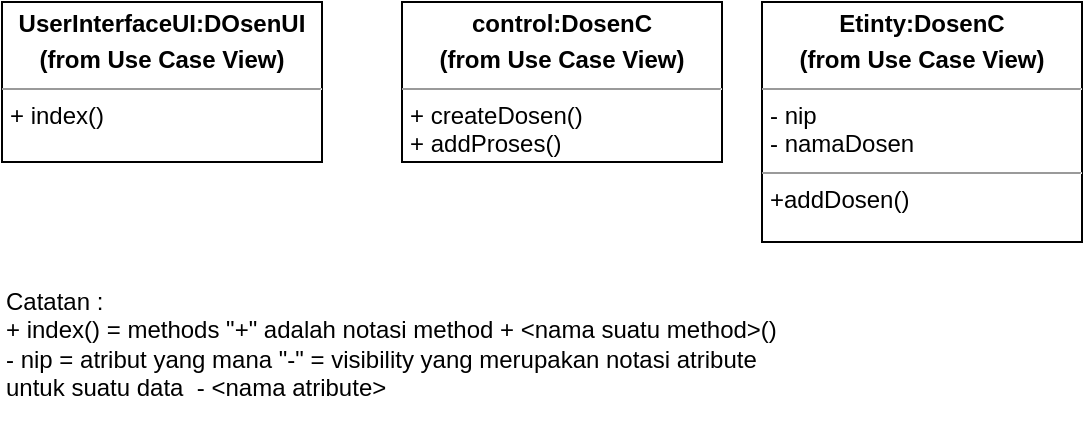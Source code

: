 <mxfile version="22.1.4" type="github">
  <diagram name="Page-1" id="c4acf3e9-155e-7222-9cf6-157b1a14988f">
    <mxGraphModel dx="855" dy="351" grid="1" gridSize="10" guides="1" tooltips="1" connect="1" arrows="1" fold="1" page="1" pageScale="1" pageWidth="850" pageHeight="1100" background="none" math="0" shadow="0">
      <root>
        <mxCell id="0" />
        <mxCell id="1" parent="0" />
        <mxCell id="4qUUGRl81VGEQDzuzcbY-22" value="&lt;p style=&quot;margin:0px;margin-top:4px;text-align:center;&quot;&gt;&lt;b&gt;UserInterfaceUI:DOsenUI&lt;/b&gt;&lt;/p&gt;&lt;p style=&quot;margin:0px;margin-top:4px;text-align:center;&quot;&gt;&lt;b&gt;(from Use Case View)&lt;/b&gt;&lt;/p&gt;&lt;hr size=&quot;1&quot;&gt;&lt;p style=&quot;margin:0px;margin-left:4px;&quot;&gt;+ index()&lt;/p&gt;" style="verticalAlign=top;align=left;overflow=fill;fontSize=12;fontFamily=Helvetica;html=1;whiteSpace=wrap;" vertex="1" parent="1">
          <mxGeometry x="280" y="240" width="160" height="80" as="geometry" />
        </mxCell>
        <mxCell id="4qUUGRl81VGEQDzuzcbY-25" value="&lt;p style=&quot;margin:0px;margin-top:4px;text-align:center;&quot;&gt;&lt;b&gt;control:DosenC&lt;/b&gt;&lt;/p&gt;&lt;p style=&quot;margin:0px;margin-top:4px;text-align:center;&quot;&gt;&lt;b&gt;(from Use Case View)&lt;/b&gt;&lt;/p&gt;&lt;hr size=&quot;1&quot;&gt;&lt;p style=&quot;margin:0px;margin-left:4px;&quot;&gt;+ createDosen()&lt;/p&gt;&lt;p style=&quot;margin:0px;margin-left:4px;&quot;&gt;+ addProses()&lt;/p&gt;" style="verticalAlign=top;align=left;overflow=fill;fontSize=12;fontFamily=Helvetica;html=1;whiteSpace=wrap;" vertex="1" parent="1">
          <mxGeometry x="480" y="240" width="160" height="80" as="geometry" />
        </mxCell>
        <mxCell id="4qUUGRl81VGEQDzuzcbY-27" value="Catatan :&lt;br&gt;+ index() = methods &quot;+&quot; adalah notasi method + &amp;lt;nama suatu method&amp;gt;()&lt;br&gt;- nip = atribut yang mana &quot;-&quot; = visibility yang merupakan notasi atribute untuk suatu data&amp;nbsp; - &amp;lt;nama atribute&amp;gt;" style="text;html=1;strokeColor=none;fillColor=none;align=left;verticalAlign=middle;whiteSpace=wrap;rounded=0;" vertex="1" parent="1">
          <mxGeometry x="280" y="361" width="410" height="100" as="geometry" />
        </mxCell>
        <mxCell id="4qUUGRl81VGEQDzuzcbY-34" value="&lt;p style=&quot;border-color: var(--border-color); margin: 4px 0px 0px; text-align: center;&quot;&gt;&lt;b style=&quot;border-color: var(--border-color);&quot;&gt;Etinty:DosenC&lt;/b&gt;&lt;/p&gt;&lt;p style=&quot;border-color: var(--border-color); margin: 4px 0px 0px; text-align: center;&quot;&gt;&lt;b style=&quot;border-color: var(--border-color);&quot;&gt;(from Use Case View)&lt;/b&gt;&lt;/p&gt;&lt;hr size=&quot;1&quot;&gt;&lt;p style=&quot;margin:0px;margin-left:4px;&quot;&gt;- nip&lt;/p&gt;&lt;p style=&quot;margin:0px;margin-left:4px;&quot;&gt;- namaDosen&lt;/p&gt;&lt;hr size=&quot;1&quot;&gt;&lt;p style=&quot;margin:0px;margin-left:4px;&quot;&gt;+addDosen()&lt;/p&gt;" style="verticalAlign=top;align=left;overflow=fill;fontSize=12;fontFamily=Helvetica;html=1;whiteSpace=wrap;" vertex="1" parent="1">
          <mxGeometry x="660" y="240" width="160" height="120" as="geometry" />
        </mxCell>
      </root>
    </mxGraphModel>
  </diagram>
</mxfile>
